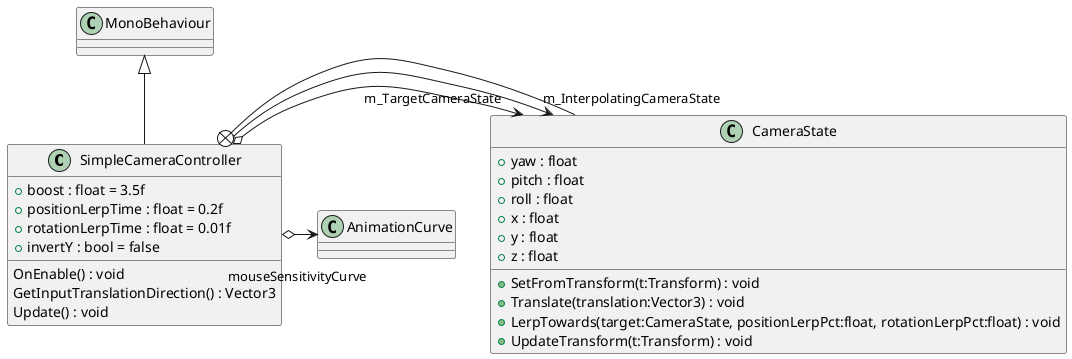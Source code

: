 @startuml
class SimpleCameraController {
    + boost : float = 3.5f
    + positionLerpTime : float = 0.2f
    + rotationLerpTime : float = 0.01f
    + invertY : bool = false
    OnEnable() : void
    GetInputTranslationDirection() : Vector3
    Update() : void
}
class CameraState {
    + yaw : float
    + pitch : float
    + roll : float
    + x : float
    + y : float
    + z : float
    + SetFromTransform(t:Transform) : void
    + Translate(translation:Vector3) : void
    + LerpTowards(target:CameraState, positionLerpPct:float, rotationLerpPct:float) : void
    + UpdateTransform(t:Transform) : void
}
MonoBehaviour <|-- SimpleCameraController
SimpleCameraController o-> "m_TargetCameraState" CameraState
SimpleCameraController o-> "m_InterpolatingCameraState" CameraState
SimpleCameraController o-> "mouseSensitivityCurve" AnimationCurve
SimpleCameraController +-- CameraState
@enduml
